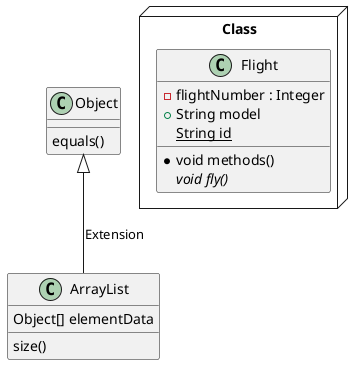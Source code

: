 @startuml 类图

package "Class" <<Node>> {
    class Flight {
        - flightNumber : Integer
        + String model
        * void methods()
        {static} String id
        {abstract} void fly()
    }
}

Object <|-- ArrayList :Extension
Object : equals()
ArrayList : Object[] elementData
ArrayList : size()


newpage

Teacher "1" -- "5..10" Pupil
School "1" *-- "many" Class: contains
note right:Composition
Class "1"  o--  "many" Pupil: aggregation
note right:Aggregation

newpage
class Car
Driver - Car : drives >
Car *- Wheel : have 4 >
Car -- Person : < owns

newpage

interface List
interface Collection
abstract class AbstractList
abstract AbstractCollection

List <|-- AbstractList
Collection <|-- AbstractCollection

Collection <|- List
AbstractCollection <|- AbstractList
AbstractList <|-- ArrayList

class ArrayList {
    Object[]
    elementData size()
}

enum TimeUnit {
    DAYS
    HOURS
    MINUTES
}

annotation SuppressWarnings

@enduml